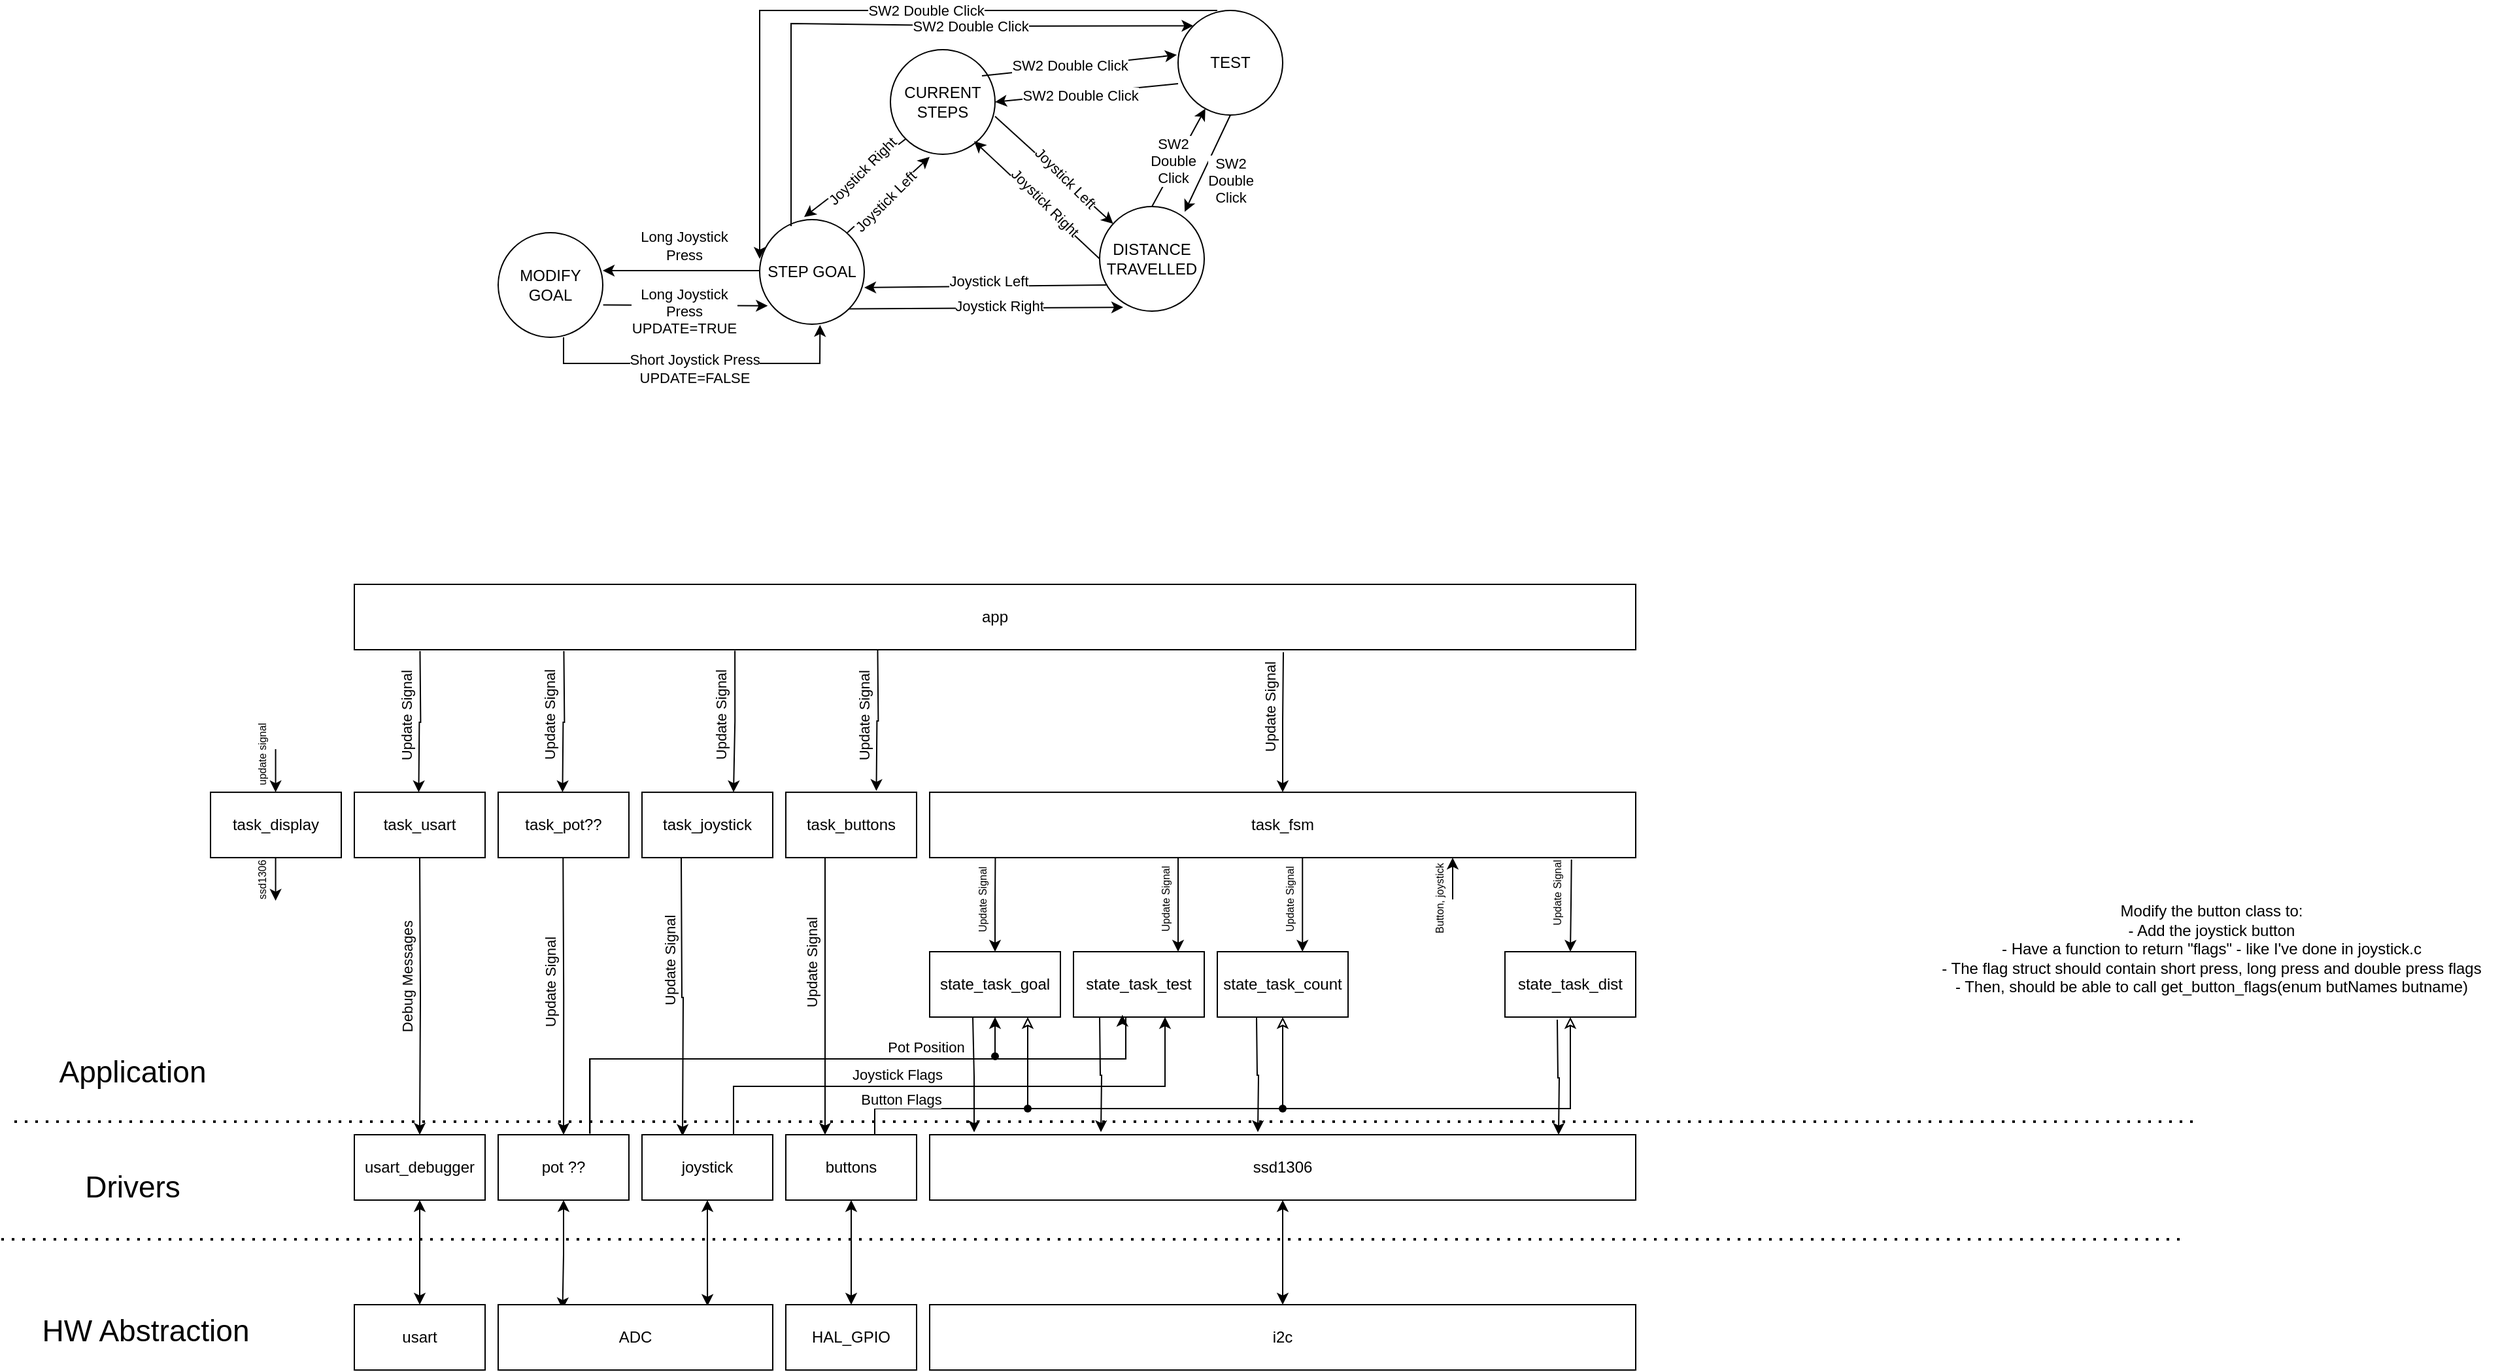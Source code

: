 <mxfile version="26.2.9">
  <diagram name="Page-1" id="LputnrfcXQccIIowQQMe">
    <mxGraphModel dx="1758" dy="1746" grid="1" gridSize="10" guides="1" tooltips="1" connect="1" arrows="1" fold="1" page="1" pageScale="1" pageWidth="827" pageHeight="1169" math="0" shadow="0">
      <root>
        <mxCell id="0" />
        <mxCell id="1" parent="0" />
        <mxCell id="KgOsWzzpOUB980owW0C_-1" value="app" style="rounded=0;whiteSpace=wrap;html=1;" parent="1" vertex="1">
          <mxGeometry x="-60" y="329" width="980" height="50" as="geometry" />
        </mxCell>
        <mxCell id="KgOsWzzpOUB980owW0C_-2" value="TEST" style="ellipse;whiteSpace=wrap;html=1;aspect=fixed;" parent="1" vertex="1">
          <mxGeometry x="570" y="-110" width="80" height="80" as="geometry" />
        </mxCell>
        <mxCell id="KgOsWzzpOUB980owW0C_-3" value="CURRENT&lt;br&gt;STEPS" style="ellipse;whiteSpace=wrap;html=1;aspect=fixed;" parent="1" vertex="1">
          <mxGeometry x="350" y="-80" width="80" height="80" as="geometry" />
        </mxCell>
        <mxCell id="KgOsWzzpOUB980owW0C_-4" value="STEP GOAL" style="ellipse;whiteSpace=wrap;html=1;aspect=fixed;" parent="1" vertex="1">
          <mxGeometry x="250" y="50" width="80" height="80" as="geometry" />
        </mxCell>
        <mxCell id="KgOsWzzpOUB980owW0C_-5" value="DISTANCE TRAVELLED" style="ellipse;whiteSpace=wrap;html=1;aspect=fixed;" parent="1" vertex="1">
          <mxGeometry x="510" y="40" width="80" height="80" as="geometry" />
        </mxCell>
        <mxCell id="KgOsWzzpOUB980owW0C_-6" value="" style="endArrow=classic;html=1;rounded=0;exitX=1;exitY=0.638;exitDx=0;exitDy=0;exitPerimeter=0;" parent="1" source="KgOsWzzpOUB980owW0C_-3" target="KgOsWzzpOUB980owW0C_-5" edge="1">
          <mxGeometry width="50" height="50" relative="1" as="geometry">
            <mxPoint x="430" y="-50" as="sourcePoint" />
            <mxPoint x="480" y="-100" as="targetPoint" />
          </mxGeometry>
        </mxCell>
        <mxCell id="KgOsWzzpOUB980owW0C_-25" value="Joystick Left" style="edgeLabel;html=1;align=center;verticalAlign=middle;resizable=0;points=[];rotation=45;" parent="KgOsWzzpOUB980owW0C_-6" vertex="1" connectable="0">
          <mxGeometry x="0.161" y="2" relative="1" as="geometry">
            <mxPoint as="offset" />
          </mxGeometry>
        </mxCell>
        <mxCell id="KgOsWzzpOUB980owW0C_-7" value="" style="endArrow=classic;html=1;rounded=0;exitX=0;exitY=0.5;exitDx=0;exitDy=0;" parent="1" source="KgOsWzzpOUB980owW0C_-5" edge="1">
          <mxGeometry width="50" height="50" relative="1" as="geometry">
            <mxPoint x="364" y="40" as="sourcePoint" />
            <mxPoint x="414" y="-10" as="targetPoint" />
          </mxGeometry>
        </mxCell>
        <mxCell id="KgOsWzzpOUB980owW0C_-26" value="Joystick Right" style="edgeLabel;html=1;align=center;verticalAlign=middle;resizable=0;points=[];rotation=45;" parent="KgOsWzzpOUB980owW0C_-7" vertex="1" connectable="0">
          <mxGeometry x="-0.087" y="-3" relative="1" as="geometry">
            <mxPoint as="offset" />
          </mxGeometry>
        </mxCell>
        <mxCell id="KgOsWzzpOUB980owW0C_-8" value="" style="endArrow=classic;html=1;rounded=0;exitX=0;exitY=1;exitDx=0;exitDy=0;entryX=0.425;entryY=-0.025;entryDx=0;entryDy=0;entryPerimeter=0;" parent="1" source="KgOsWzzpOUB980owW0C_-3" target="KgOsWzzpOUB980owW0C_-4" edge="1">
          <mxGeometry width="50" height="50" relative="1" as="geometry">
            <mxPoint x="356" y="50" as="sourcePoint" />
            <mxPoint x="446" y="132" as="targetPoint" />
          </mxGeometry>
        </mxCell>
        <mxCell id="KgOsWzzpOUB980owW0C_-30" value="Joystick Right" style="edgeLabel;html=1;align=center;verticalAlign=middle;resizable=0;points=[];rotation=-45;" parent="KgOsWzzpOUB980owW0C_-8" vertex="1" connectable="0">
          <mxGeometry x="-0.131" y="-2" relative="1" as="geometry">
            <mxPoint x="1" as="offset" />
          </mxGeometry>
        </mxCell>
        <mxCell id="KgOsWzzpOUB980owW0C_-9" value="" style="endArrow=classic;html=1;rounded=0;exitX=0.338;exitY=1;exitDx=0;exitDy=0;exitPerimeter=0;entryX=0.375;entryY=1.025;entryDx=0;entryDy=0;entryPerimeter=0;" parent="1" target="KgOsWzzpOUB980owW0C_-3" edge="1">
          <mxGeometry width="50" height="50" relative="1" as="geometry">
            <mxPoint x="317.04" y="60" as="sourcePoint" />
            <mxPoint x="270" y="140" as="targetPoint" />
          </mxGeometry>
        </mxCell>
        <mxCell id="KgOsWzzpOUB980owW0C_-29" value="Joystick Left" style="edgeLabel;html=1;align=center;verticalAlign=middle;resizable=0;points=[];rotation=-45;" parent="KgOsWzzpOUB980owW0C_-9" vertex="1" connectable="0">
          <mxGeometry x="-0.122" y="-2" relative="1" as="geometry">
            <mxPoint as="offset" />
          </mxGeometry>
        </mxCell>
        <mxCell id="KgOsWzzpOUB980owW0C_-10" value="" style="endArrow=classic;html=1;rounded=0;exitX=0;exitY=0.5;exitDx=0;exitDy=0;entryX=1;entryY=0.65;entryDx=0;entryDy=0;entryPerimeter=0;" parent="1" target="KgOsWzzpOUB980owW0C_-4" edge="1">
          <mxGeometry width="50" height="50" relative="1" as="geometry">
            <mxPoint x="516" y="100" as="sourcePoint" />
            <mxPoint x="420" y="10" as="targetPoint" />
          </mxGeometry>
        </mxCell>
        <mxCell id="KgOsWzzpOUB980owW0C_-27" value="Joystick Left" style="edgeLabel;html=1;align=center;verticalAlign=middle;resizable=0;points=[];" parent="KgOsWzzpOUB980owW0C_-10" vertex="1" connectable="0">
          <mxGeometry x="-0.022" y="-4" relative="1" as="geometry">
            <mxPoint as="offset" />
          </mxGeometry>
        </mxCell>
        <mxCell id="KgOsWzzpOUB980owW0C_-11" value="" style="endArrow=classic;html=1;rounded=0;exitX=1;exitY=1;exitDx=0;exitDy=0;entryX=0.225;entryY=0.963;entryDx=0;entryDy=0;entryPerimeter=0;" parent="1" source="KgOsWzzpOUB980owW0C_-4" target="KgOsWzzpOUB980owW0C_-5" edge="1">
          <mxGeometry width="50" height="50" relative="1" as="geometry">
            <mxPoint x="630" y="200" as="sourcePoint" />
            <mxPoint x="534" y="110" as="targetPoint" />
          </mxGeometry>
        </mxCell>
        <mxCell id="KgOsWzzpOUB980owW0C_-28" value="Joystick Right" style="edgeLabel;html=1;align=center;verticalAlign=middle;resizable=0;points=[];" parent="KgOsWzzpOUB980owW0C_-11" vertex="1" connectable="0">
          <mxGeometry x="0.094" y="2" relative="1" as="geometry">
            <mxPoint as="offset" />
          </mxGeometry>
        </mxCell>
        <mxCell id="KgOsWzzpOUB980owW0C_-12" value="" style="endArrow=classic;html=1;rounded=0;entryX=-0.012;entryY=0.425;entryDx=0;entryDy=0;entryPerimeter=0;" parent="1" target="KgOsWzzpOUB980owW0C_-2" edge="1">
          <mxGeometry width="50" height="50" relative="1" as="geometry">
            <mxPoint x="420" y="-60" as="sourcePoint" />
            <mxPoint x="470" y="-110" as="targetPoint" />
          </mxGeometry>
        </mxCell>
        <mxCell id="KgOsWzzpOUB980owW0C_-21" value="SW2 Double Click" style="edgeLabel;html=1;align=center;verticalAlign=middle;resizable=0;points=[];" parent="KgOsWzzpOUB980owW0C_-12" vertex="1" connectable="0">
          <mxGeometry x="-0.1" y="1" relative="1" as="geometry">
            <mxPoint as="offset" />
          </mxGeometry>
        </mxCell>
        <mxCell id="KgOsWzzpOUB980owW0C_-13" value="" style="endArrow=classic;html=1;rounded=0;entryX=1;entryY=0.5;entryDx=0;entryDy=0;" parent="1" target="KgOsWzzpOUB980owW0C_-3" edge="1">
          <mxGeometry width="50" height="50" relative="1" as="geometry">
            <mxPoint x="570" y="-54" as="sourcePoint" />
            <mxPoint x="719" y="-70" as="targetPoint" />
          </mxGeometry>
        </mxCell>
        <mxCell id="KgOsWzzpOUB980owW0C_-22" value="SW2 Double Click" style="edgeLabel;html=1;align=center;verticalAlign=middle;resizable=0;points=[];" parent="KgOsWzzpOUB980owW0C_-13" vertex="1" connectable="0">
          <mxGeometry x="0.072" relative="1" as="geometry">
            <mxPoint y="1" as="offset" />
          </mxGeometry>
        </mxCell>
        <mxCell id="KgOsWzzpOUB980owW0C_-14" value="" style="endArrow=classic;html=1;rounded=0;" parent="1" target="KgOsWzzpOUB980owW0C_-2" edge="1">
          <mxGeometry width="50" height="50" relative="1" as="geometry">
            <mxPoint x="550" y="40" as="sourcePoint" />
            <mxPoint x="699" y="24" as="targetPoint" />
          </mxGeometry>
        </mxCell>
        <mxCell id="KgOsWzzpOUB980owW0C_-24" value="SW2&lt;div&gt;Double&lt;/div&gt;&lt;div&gt;Click&lt;/div&gt;" style="edgeLabel;html=1;align=center;verticalAlign=middle;resizable=0;points=[];" parent="KgOsWzzpOUB980owW0C_-14" vertex="1" connectable="0">
          <mxGeometry x="-0.1" y="3" relative="1" as="geometry">
            <mxPoint as="offset" />
          </mxGeometry>
        </mxCell>
        <mxCell id="KgOsWzzpOUB980owW0C_-15" value="" style="endArrow=classic;html=1;rounded=0;entryX=0.813;entryY=0.05;entryDx=0;entryDy=0;entryPerimeter=0;exitX=0.5;exitY=1;exitDx=0;exitDy=0;" parent="1" source="KgOsWzzpOUB980owW0C_-2" target="KgOsWzzpOUB980owW0C_-5" edge="1">
          <mxGeometry width="50" height="50" relative="1" as="geometry">
            <mxPoint x="720" y="12" as="sourcePoint" />
            <mxPoint x="580" y="26" as="targetPoint" />
          </mxGeometry>
        </mxCell>
        <mxCell id="KgOsWzzpOUB980owW0C_-23" value="SW2&lt;div&gt;Double&lt;/div&gt;&lt;div&gt;Click&lt;/div&gt;" style="edgeLabel;html=1;align=center;verticalAlign=middle;resizable=0;points=[];" parent="KgOsWzzpOUB980owW0C_-15" vertex="1" connectable="0">
          <mxGeometry x="-0.203" y="-1" relative="1" as="geometry">
            <mxPoint x="15" y="21" as="offset" />
          </mxGeometry>
        </mxCell>
        <mxCell id="KgOsWzzpOUB980owW0C_-17" value="" style="endArrow=classic;html=1;rounded=0;entryX=0;entryY=0;entryDx=0;entryDy=0;exitX=0.3;exitY=0.063;exitDx=0;exitDy=0;exitPerimeter=0;" parent="1" source="KgOsWzzpOUB980owW0C_-4" target="KgOsWzzpOUB980owW0C_-2" edge="1">
          <mxGeometry width="50" height="50" relative="1" as="geometry">
            <mxPoint x="260" y="60" as="sourcePoint" />
            <mxPoint x="310" y="10" as="targetPoint" />
            <Array as="points">
              <mxPoint x="274" y="-100" />
              <mxPoint x="430" y="-98" />
            </Array>
          </mxGeometry>
        </mxCell>
        <mxCell id="KgOsWzzpOUB980owW0C_-20" value="SW2 Double Click" style="edgeLabel;html=1;align=center;verticalAlign=middle;resizable=0;points=[];" parent="KgOsWzzpOUB980owW0C_-17" vertex="1" connectable="0">
          <mxGeometry x="0.262" relative="1" as="geometry">
            <mxPoint as="offset" />
          </mxGeometry>
        </mxCell>
        <mxCell id="KgOsWzzpOUB980owW0C_-18" value="" style="endArrow=classic;html=1;rounded=0;entryX=0;entryY=0.375;entryDx=0;entryDy=0;entryPerimeter=0;" parent="1" target="KgOsWzzpOUB980owW0C_-4" edge="1">
          <mxGeometry width="50" height="50" relative="1" as="geometry">
            <mxPoint x="600" y="-110" as="sourcePoint" />
            <mxPoint x="650" y="-160" as="targetPoint" />
            <Array as="points">
              <mxPoint x="250" y="-110" />
            </Array>
          </mxGeometry>
        </mxCell>
        <mxCell id="KgOsWzzpOUB980owW0C_-19" value="SW2 Double Click" style="edgeLabel;html=1;align=center;verticalAlign=middle;resizable=0;points=[];" parent="KgOsWzzpOUB980owW0C_-18" vertex="1" connectable="0">
          <mxGeometry x="-0.175" relative="1" as="geometry">
            <mxPoint as="offset" />
          </mxGeometry>
        </mxCell>
        <mxCell id="KgOsWzzpOUB980owW0C_-61" style="edgeStyle=orthogonalEdgeStyle;rounded=0;orthogonalLoop=1;jettySize=auto;html=1;" parent="1" source="KgOsWzzpOUB980owW0C_-32" target="KgOsWzzpOUB980owW0C_-60" edge="1">
          <mxGeometry relative="1" as="geometry">
            <Array as="points">
              <mxPoint x="300" y="588.05" />
              <mxPoint x="300" y="588.05" />
            </Array>
          </mxGeometry>
        </mxCell>
        <mxCell id="KgOsWzzpOUB980owW0C_-103" value="Update Signal" style="edgeLabel;html=1;align=center;verticalAlign=middle;resizable=0;points=[];rotation=-90;" parent="KgOsWzzpOUB980owW0C_-61" vertex="1" connectable="0">
          <mxGeometry x="0.023" y="-3" relative="1" as="geometry">
            <mxPoint x="-7" y="-28" as="offset" />
          </mxGeometry>
        </mxCell>
        <mxCell id="KgOsWzzpOUB980owW0C_-32" value="task_buttons" style="rounded=0;whiteSpace=wrap;html=1;" parent="1" vertex="1">
          <mxGeometry x="270" y="488.05" width="100" height="50" as="geometry" />
        </mxCell>
        <mxCell id="KgOsWzzpOUB980owW0C_-127" style="edgeStyle=orthogonalEdgeStyle;rounded=0;orthogonalLoop=1;jettySize=auto;html=1;endArrow=none;endFill=1;startArrow=classic;startFill=0;exitX=0.75;exitY=1;exitDx=0;exitDy=0;" parent="1" source="KgOsWzzpOUB980owW0C_-75" edge="1">
          <mxGeometry relative="1" as="geometry">
            <mxPoint x="340" y="730" as="targetPoint" />
            <mxPoint x="650" y="620" as="sourcePoint" />
            <Array as="points">
              <mxPoint x="455" y="730" />
            </Array>
          </mxGeometry>
        </mxCell>
        <mxCell id="KgOsWzzpOUB980owW0C_-59" style="edgeStyle=orthogonalEdgeStyle;rounded=0;orthogonalLoop=1;jettySize=auto;html=1;" parent="1" edge="1">
          <mxGeometry relative="1" as="geometry">
            <mxPoint x="190" y="538.05" as="sourcePoint" />
            <mxPoint x="191" y="751" as="targetPoint" />
          </mxGeometry>
        </mxCell>
        <mxCell id="KgOsWzzpOUB980owW0C_-101" value="Update Signal" style="edgeLabel;html=1;align=center;verticalAlign=middle;resizable=0;points=[];rotation=-90;" parent="KgOsWzzpOUB980owW0C_-59" vertex="1" connectable="0">
          <mxGeometry x="0.275" y="-2" relative="1" as="geometry">
            <mxPoint x="-8" y="-56" as="offset" />
          </mxGeometry>
        </mxCell>
        <mxCell id="KgOsWzzpOUB980owW0C_-38" value="task_joystick" style="rounded=0;whiteSpace=wrap;html=1;" parent="1" vertex="1">
          <mxGeometry x="160" y="488.05" width="100" height="50" as="geometry" />
        </mxCell>
        <mxCell id="KgOsWzzpOUB980owW0C_-39" value="task&lt;span style=&quot;background-color: transparent; color: light-dark(rgb(0, 0, 0), rgb(255, 255, 255));&quot;&gt;_usart&lt;/span&gt;" style="rounded=0;whiteSpace=wrap;html=1;" parent="1" vertex="1">
          <mxGeometry x="-60" y="488.05" width="100" height="50" as="geometry" />
        </mxCell>
        <mxCell id="KgOsWzzpOUB980owW0C_-40" value="task_fsm" style="rounded=0;whiteSpace=wrap;html=1;" parent="1" vertex="1">
          <mxGeometry x="380" y="488.05" width="540" height="50" as="geometry" />
        </mxCell>
        <mxCell id="KgOsWzzpOUB980owW0C_-41" value="MODIFY&lt;div&gt;GOAL&lt;/div&gt;" style="ellipse;whiteSpace=wrap;html=1;aspect=fixed;" parent="1" vertex="1">
          <mxGeometry x="50" y="60" width="80" height="80" as="geometry" />
        </mxCell>
        <mxCell id="KgOsWzzpOUB980owW0C_-42" value="" style="endArrow=classic;html=1;rounded=0;exitX=0;exitY=0.5;exitDx=0;exitDy=0;" parent="1" edge="1">
          <mxGeometry width="50" height="50" relative="1" as="geometry">
            <mxPoint x="250" y="89" as="sourcePoint" />
            <mxPoint x="130" y="89" as="targetPoint" />
          </mxGeometry>
        </mxCell>
        <mxCell id="KgOsWzzpOUB980owW0C_-43" value="Long Joystick&lt;div&gt;Press&lt;/div&gt;" style="edgeLabel;html=1;align=center;verticalAlign=middle;resizable=0;points=[];" parent="KgOsWzzpOUB980owW0C_-42" vertex="1" connectable="0">
          <mxGeometry x="-0.022" y="-4" relative="1" as="geometry">
            <mxPoint y="-15" as="offset" />
          </mxGeometry>
        </mxCell>
        <mxCell id="KgOsWzzpOUB980owW0C_-44" value="" style="endArrow=classic;html=1;rounded=0;exitX=1.004;exitY=0.691;exitDx=0;exitDy=0;entryX=0.077;entryY=0.824;entryDx=0;entryDy=0;entryPerimeter=0;exitPerimeter=0;" parent="1" source="KgOsWzzpOUB980owW0C_-41" target="KgOsWzzpOUB980owW0C_-4" edge="1">
          <mxGeometry width="50" height="50" relative="1" as="geometry">
            <mxPoint x="250" y="150" as="sourcePoint" />
            <mxPoint x="130" y="150" as="targetPoint" />
          </mxGeometry>
        </mxCell>
        <mxCell id="KgOsWzzpOUB980owW0C_-45" value="Long Joystick&lt;div&gt;Press&lt;/div&gt;&lt;div&gt;UPDATE=TRUE&lt;/div&gt;" style="edgeLabel;html=1;align=center;verticalAlign=middle;resizable=0;points=[];" parent="KgOsWzzpOUB980owW0C_-44" vertex="1" connectable="0">
          <mxGeometry x="-0.022" y="-4" relative="1" as="geometry">
            <mxPoint as="offset" />
          </mxGeometry>
        </mxCell>
        <mxCell id="KgOsWzzpOUB980owW0C_-46" value="" style="endArrow=classic;html=1;rounded=0;exitX=1.004;exitY=0.691;exitDx=0;exitDy=0;entryX=0.577;entryY=1.007;entryDx=0;entryDy=0;entryPerimeter=0;exitPerimeter=0;" parent="1" target="KgOsWzzpOUB980owW0C_-4" edge="1">
          <mxGeometry width="50" height="50" relative="1" as="geometry">
            <mxPoint x="100" y="140" as="sourcePoint" />
            <mxPoint x="226" y="141" as="targetPoint" />
            <Array as="points">
              <mxPoint x="100" y="160" />
              <mxPoint x="296" y="160" />
            </Array>
          </mxGeometry>
        </mxCell>
        <mxCell id="KgOsWzzpOUB980owW0C_-47" value="Short Joystick Press&lt;div&gt;UPDATE=FALSE&lt;/div&gt;" style="edgeLabel;html=1;align=center;verticalAlign=middle;resizable=0;points=[];" parent="KgOsWzzpOUB980owW0C_-46" vertex="1" connectable="0">
          <mxGeometry x="-0.022" y="-4" relative="1" as="geometry">
            <mxPoint as="offset" />
          </mxGeometry>
        </mxCell>
        <mxCell id="KgOsWzzpOUB980owW0C_-55" value="ssd1306" style="rounded=0;whiteSpace=wrap;html=1;" parent="1" vertex="1">
          <mxGeometry x="380" y="750" width="540" height="50" as="geometry" />
        </mxCell>
        <mxCell id="KgOsWzzpOUB980owW0C_-89" style="edgeStyle=orthogonalEdgeStyle;rounded=0;orthogonalLoop=1;jettySize=auto;html=1;startArrow=classic;startFill=1;" parent="1" source="KgOsWzzpOUB980owW0C_-56" edge="1">
          <mxGeometry relative="1" as="geometry">
            <mxPoint x="210.083" y="881" as="targetPoint" />
          </mxGeometry>
        </mxCell>
        <mxCell id="KgOsWzzpOUB980owW0C_-56" value="joystick" style="rounded=0;whiteSpace=wrap;html=1;" parent="1" vertex="1">
          <mxGeometry x="160" y="750" width="100" height="50" as="geometry" />
        </mxCell>
        <mxCell id="KgOsWzzpOUB980owW0C_-88" style="edgeStyle=orthogonalEdgeStyle;rounded=0;orthogonalLoop=1;jettySize=auto;html=1;startArrow=classic;startFill=1;" parent="1" source="KgOsWzzpOUB980owW0C_-57" edge="1">
          <mxGeometry relative="1" as="geometry">
            <mxPoint x="99.25" y="883.5" as="targetPoint" />
          </mxGeometry>
        </mxCell>
        <mxCell id="KgOsWzzpOUB980owW0C_-57" value="pot ??" style="rounded=0;whiteSpace=wrap;html=1;" parent="1" vertex="1">
          <mxGeometry x="50" y="750" width="100" height="50" as="geometry" />
        </mxCell>
        <mxCell id="KgOsWzzpOUB980owW0C_-90" style="edgeStyle=orthogonalEdgeStyle;rounded=0;orthogonalLoop=1;jettySize=auto;html=1;entryX=0.5;entryY=0;entryDx=0;entryDy=0;startArrow=classic;startFill=1;" parent="1" source="KgOsWzzpOUB980owW0C_-60" target="KgOsWzzpOUB980owW0C_-86" edge="1">
          <mxGeometry relative="1" as="geometry" />
        </mxCell>
        <mxCell id="KgOsWzzpOUB980owW0C_-60" value="buttons" style="rounded=0;whiteSpace=wrap;html=1;" parent="1" vertex="1">
          <mxGeometry x="270" y="750" width="100" height="50" as="geometry" />
        </mxCell>
        <mxCell id="KgOsWzzpOUB980owW0C_-62" style="edgeStyle=orthogonalEdgeStyle;rounded=0;orthogonalLoop=1;jettySize=auto;html=1;entryX=0.093;entryY=1;entryDx=0;entryDy=0;entryPerimeter=0;endArrow=none;startFill=1;startArrow=classic;exitX=0.5;exitY=0;exitDx=0;exitDy=0;" parent="1" source="KgOsWzzpOUB980owW0C_-75" target="KgOsWzzpOUB980owW0C_-40" edge="1">
          <mxGeometry relative="1" as="geometry">
            <mxPoint x="430.04" y="568.05" as="sourcePoint" />
          </mxGeometry>
        </mxCell>
        <mxCell id="KgOsWzzpOUB980owW0C_-69" value="Update Signal" style="edgeLabel;html=1;align=center;verticalAlign=middle;resizable=0;points=[];fontSize=8;rotation=-90;" parent="KgOsWzzpOUB980owW0C_-62" vertex="1" connectable="0">
          <mxGeometry x="0.972" y="1" relative="1" as="geometry">
            <mxPoint x="-9" y="31" as="offset" />
          </mxGeometry>
        </mxCell>
        <mxCell id="KgOsWzzpOUB980owW0C_-67" style="edgeStyle=orthogonalEdgeStyle;rounded=0;orthogonalLoop=1;jettySize=auto;html=1;entryX=0.909;entryY=1.029;entryDx=0;entryDy=0;entryPerimeter=0;endArrow=none;startFill=1;startArrow=classic;exitX=0.5;exitY=0;exitDx=0;exitDy=0;" parent="1" target="KgOsWzzpOUB980owW0C_-40" edge="1">
          <mxGeometry relative="1" as="geometry">
            <mxPoint x="870" y="610" as="sourcePoint" />
          </mxGeometry>
        </mxCell>
        <mxCell id="KgOsWzzpOUB980owW0C_-74" value="Update Signal" style="edgeLabel;html=1;align=center;verticalAlign=middle;resizable=0;points=[];fontSize=8;rotation=-90;" parent="KgOsWzzpOUB980owW0C_-67" vertex="1" connectable="0">
          <mxGeometry x="0.264" y="1" relative="1" as="geometry">
            <mxPoint x="-10" as="offset" />
          </mxGeometry>
        </mxCell>
        <mxCell id="KgOsWzzpOUB980owW0C_-77" style="edgeStyle=orthogonalEdgeStyle;rounded=0;orthogonalLoop=1;jettySize=auto;html=1;entryX=0.5;entryY=0;entryDx=0;entryDy=0;" parent="1" target="KgOsWzzpOUB980owW0C_-57" edge="1">
          <mxGeometry relative="1" as="geometry">
            <mxPoint x="99.64" y="538.05" as="sourcePoint" />
            <mxPoint x="99.64" y="708.05" as="targetPoint" />
            <Array as="points" />
          </mxGeometry>
        </mxCell>
        <mxCell id="KgOsWzzpOUB980owW0C_-97" value="Update Signal" style="edgeLabel;html=1;align=center;verticalAlign=middle;resizable=0;points=[];rotation=-90;" parent="KgOsWzzpOUB980owW0C_-77" vertex="1" connectable="0">
          <mxGeometry x="-0.267" relative="1" as="geometry">
            <mxPoint x="-10" y="18" as="offset" />
          </mxGeometry>
        </mxCell>
        <mxCell id="KgOsWzzpOUB980owW0C_-126" style="edgeStyle=orthogonalEdgeStyle;rounded=0;orthogonalLoop=1;jettySize=auto;html=1;endArrow=none;endFill=1;startArrow=classic;startFill=1;entryX=0.702;entryY=-0.016;entryDx=0;entryDy=0;entryPerimeter=0;exitX=0.5;exitY=1;exitDx=0;exitDy=0;" parent="1" source="KgOsWzzpOUB980owW0C_-75" target="KgOsWzzpOUB980owW0C_-57" edge="1">
          <mxGeometry relative="1" as="geometry">
            <mxPoint x="230" y="690" as="targetPoint" />
            <mxPoint x="430" y="620" as="sourcePoint" />
            <Array as="points">
              <mxPoint x="430" y="692" />
              <mxPoint x="120" y="692" />
            </Array>
          </mxGeometry>
        </mxCell>
        <mxCell id="KgOsWzzpOUB980owW0C_-75" value="state_task_goal" style="rounded=0;whiteSpace=wrap;html=1;" parent="1" vertex="1">
          <mxGeometry x="380" y="610" width="100" height="50" as="geometry" />
        </mxCell>
        <mxCell id="KgOsWzzpOUB980owW0C_-87" style="edgeStyle=orthogonalEdgeStyle;rounded=0;orthogonalLoop=1;jettySize=auto;html=1;entryX=0.5;entryY=0;entryDx=0;entryDy=0;startArrow=classic;startFill=1;" parent="1" source="KgOsWzzpOUB980owW0C_-82" target="KgOsWzzpOUB980owW0C_-83" edge="1">
          <mxGeometry relative="1" as="geometry" />
        </mxCell>
        <mxCell id="KgOsWzzpOUB980owW0C_-82" value="usart_debugger" style="rounded=0;whiteSpace=wrap;html=1;" parent="1" vertex="1">
          <mxGeometry x="-60" y="750" width="100" height="50" as="geometry" />
        </mxCell>
        <mxCell id="KgOsWzzpOUB980owW0C_-83" value="usart" style="rounded=0;whiteSpace=wrap;html=1;" parent="1" vertex="1">
          <mxGeometry x="-60" y="880" width="100" height="50" as="geometry" />
        </mxCell>
        <mxCell id="KgOsWzzpOUB980owW0C_-84" value="ADC" style="rounded=0;whiteSpace=wrap;html=1;" parent="1" vertex="1">
          <mxGeometry x="50" y="880" width="210" height="50" as="geometry" />
        </mxCell>
        <mxCell id="KgOsWzzpOUB980owW0C_-86" value="HAL_GPIO" style="rounded=0;whiteSpace=wrap;html=1;" parent="1" vertex="1">
          <mxGeometry x="270" y="880" width="100" height="50" as="geometry" />
        </mxCell>
        <mxCell id="KgOsWzzpOUB980owW0C_-94" style="edgeStyle=orthogonalEdgeStyle;rounded=0;orthogonalLoop=1;jettySize=auto;html=1;entryX=0.5;entryY=0;entryDx=0;entryDy=0;" parent="1" target="KgOsWzzpOUB980owW0C_-82" edge="1">
          <mxGeometry relative="1" as="geometry">
            <mxPoint x="-10" y="538.05" as="sourcePoint" />
            <mxPoint x="-10" y="708.05" as="targetPoint" />
            <Array as="points" />
          </mxGeometry>
        </mxCell>
        <mxCell id="KgOsWzzpOUB980owW0C_-96" value="Debug Messages" style="edgeLabel;html=1;align=center;verticalAlign=middle;resizable=0;points=[];rotation=-90;" parent="KgOsWzzpOUB980owW0C_-94" vertex="1" connectable="0">
          <mxGeometry x="-0.454" y="2" relative="1" as="geometry">
            <mxPoint x="-12" y="34" as="offset" />
          </mxGeometry>
        </mxCell>
        <mxCell id="KgOsWzzpOUB980owW0C_-110" style="edgeStyle=orthogonalEdgeStyle;rounded=0;orthogonalLoop=1;jettySize=auto;html=1;entryX=0.275;entryY=1.014;entryDx=0;entryDy=0;entryPerimeter=0;exitX=0.297;exitY=1.014;exitDx=0;exitDy=0;exitPerimeter=0;" parent="1" source="KgOsWzzpOUB980owW0C_-1" edge="1">
          <mxGeometry relative="1" as="geometry">
            <mxPoint x="230.5" y="596.4" as="sourcePoint" />
            <mxPoint x="230" y="488.05" as="targetPoint" />
          </mxGeometry>
        </mxCell>
        <mxCell id="KgOsWzzpOUB980owW0C_-118" value="Update Signal" style="edgeLabel;html=1;align=center;verticalAlign=middle;resizable=0;points=[];rotation=-90;" parent="KgOsWzzpOUB980owW0C_-110" vertex="1" connectable="0">
          <mxGeometry x="0.115" y="2" relative="1" as="geometry">
            <mxPoint x="-12" y="-10" as="offset" />
          </mxGeometry>
        </mxCell>
        <mxCell id="KgOsWzzpOUB980owW0C_-112" style="edgeStyle=orthogonalEdgeStyle;rounded=0;orthogonalLoop=1;jettySize=auto;html=1;entryX=0.275;entryY=1.014;entryDx=0;entryDy=0;entryPerimeter=0;exitX=0.297;exitY=1.014;exitDx=0;exitDy=0;exitPerimeter=0;" parent="1" edge="1">
          <mxGeometry relative="1" as="geometry">
            <mxPoint x="340.23" y="379" as="sourcePoint" />
            <mxPoint x="339.23" y="487.05" as="targetPoint" />
          </mxGeometry>
        </mxCell>
        <mxCell id="KgOsWzzpOUB980owW0C_-121" value="Update Signal" style="edgeLabel;html=1;align=center;verticalAlign=middle;resizable=0;points=[];rotation=-90;" parent="KgOsWzzpOUB980owW0C_-112" vertex="1" connectable="0">
          <mxGeometry x="-0.141" relative="1" as="geometry">
            <mxPoint x="-11" y="4" as="offset" />
          </mxGeometry>
        </mxCell>
        <mxCell id="KgOsWzzpOUB980owW0C_-113" style="edgeStyle=orthogonalEdgeStyle;rounded=0;orthogonalLoop=1;jettySize=auto;html=1;entryX=0.275;entryY=1.014;entryDx=0;entryDy=0;entryPerimeter=0;exitX=0.297;exitY=1.014;exitDx=0;exitDy=0;exitPerimeter=0;" parent="1" edge="1">
          <mxGeometry relative="1" as="geometry">
            <mxPoint x="100.22" y="380" as="sourcePoint" />
            <mxPoint x="99.22" y="488.05" as="targetPoint" />
          </mxGeometry>
        </mxCell>
        <mxCell id="KgOsWzzpOUB980owW0C_-116" value="Update Signal" style="edgeLabel;html=1;align=center;verticalAlign=middle;resizable=0;points=[];rotation=-90;" parent="KgOsWzzpOUB980owW0C_-113" vertex="1" connectable="0">
          <mxGeometry x="-0.243" y="4" relative="1" as="geometry">
            <mxPoint x="-15" y="8" as="offset" />
          </mxGeometry>
        </mxCell>
        <mxCell id="KgOsWzzpOUB980owW0C_-114" style="edgeStyle=orthogonalEdgeStyle;rounded=0;orthogonalLoop=1;jettySize=auto;html=1;entryX=0.275;entryY=1.014;entryDx=0;entryDy=0;entryPerimeter=0;exitX=0.297;exitY=1.014;exitDx=0;exitDy=0;exitPerimeter=0;" parent="1" edge="1">
          <mxGeometry relative="1" as="geometry">
            <mxPoint x="-9.78" y="380" as="sourcePoint" />
            <mxPoint x="-10.78" y="488.05" as="targetPoint" />
          </mxGeometry>
        </mxCell>
        <mxCell id="KgOsWzzpOUB980owW0C_-115" value="Update Signal" style="edgeLabel;html=1;align=center;verticalAlign=middle;resizable=0;points=[];rotation=-90;" parent="KgOsWzzpOUB980owW0C_-114" vertex="1" connectable="0">
          <mxGeometry x="-0.303" y="1" relative="1" as="geometry">
            <mxPoint x="-12" y="12" as="offset" />
          </mxGeometry>
        </mxCell>
        <mxCell id="KgOsWzzpOUB980owW0C_-122" style="edgeStyle=orthogonalEdgeStyle;rounded=0;orthogonalLoop=1;jettySize=auto;html=1;entryX=0.725;entryY=1.037;entryDx=0;entryDy=0;entryPerimeter=0;endArrow=none;startFill=1;startArrow=classic;" parent="1" source="KgOsWzzpOUB980owW0C_-40" target="KgOsWzzpOUB980owW0C_-1" edge="1">
          <mxGeometry relative="1" as="geometry" />
        </mxCell>
        <mxCell id="KgOsWzzpOUB980owW0C_-123" value="Update Signal" style="edgeLabel;html=1;align=center;verticalAlign=middle;resizable=0;points=[];rotation=-90;" parent="KgOsWzzpOUB980owW0C_-122" vertex="1" connectable="0">
          <mxGeometry x="0.204" y="1" relative="1" as="geometry">
            <mxPoint x="-9" as="offset" />
          </mxGeometry>
        </mxCell>
        <mxCell id="KgOsWzzpOUB980owW0C_-128" value="state_task_dist" style="rounded=0;whiteSpace=wrap;html=1;" parent="1" vertex="1">
          <mxGeometry x="820" y="610" width="100" height="50" as="geometry" />
        </mxCell>
        <mxCell id="KgOsWzzpOUB980owW0C_-132" style="edgeStyle=orthogonalEdgeStyle;rounded=0;orthogonalLoop=1;jettySize=auto;html=1;entryX=0.093;entryY=1;entryDx=0;entryDy=0;entryPerimeter=0;endArrow=none;startFill=1;startArrow=classic;exitX=0.5;exitY=0;exitDx=0;exitDy=0;" parent="1" edge="1">
          <mxGeometry relative="1" as="geometry">
            <mxPoint x="570" y="610" as="sourcePoint" />
            <mxPoint x="570" y="538" as="targetPoint" />
          </mxGeometry>
        </mxCell>
        <mxCell id="KgOsWzzpOUB980owW0C_-133" value="Update Signal" style="edgeLabel;html=1;align=center;verticalAlign=middle;resizable=0;points=[];fontSize=8;rotation=-90;" parent="KgOsWzzpOUB980owW0C_-132" vertex="1" connectable="0">
          <mxGeometry x="0.972" y="1" relative="1" as="geometry">
            <mxPoint x="-9" y="31" as="offset" />
          </mxGeometry>
        </mxCell>
        <mxCell id="KgOsWzzpOUB980owW0C_-138" style="edgeStyle=orthogonalEdgeStyle;rounded=0;orthogonalLoop=1;jettySize=auto;html=1;entryX=0.093;entryY=1;entryDx=0;entryDy=0;entryPerimeter=0;endArrow=none;startFill=1;startArrow=classic;exitX=0.5;exitY=0;exitDx=0;exitDy=0;" parent="1" edge="1">
          <mxGeometry relative="1" as="geometry">
            <mxPoint x="665.13" y="610" as="sourcePoint" />
            <mxPoint x="665.13" y="538" as="targetPoint" />
          </mxGeometry>
        </mxCell>
        <mxCell id="KgOsWzzpOUB980owW0C_-139" value="Update Signal" style="edgeLabel;html=1;align=center;verticalAlign=middle;resizable=0;points=[];fontSize=8;rotation=-90;" parent="KgOsWzzpOUB980owW0C_-138" vertex="1" connectable="0">
          <mxGeometry x="0.972" y="1" relative="1" as="geometry">
            <mxPoint x="-9" y="31" as="offset" />
          </mxGeometry>
        </mxCell>
        <mxCell id="KgOsWzzpOUB980owW0C_-145" style="edgeStyle=orthogonalEdgeStyle;rounded=0;orthogonalLoop=1;jettySize=auto;html=1;endArrow=none;endFill=1;startArrow=classic;startFill=0;exitX=0.5;exitY=1;exitDx=0;exitDy=0;" parent="1" source="KgOsWzzpOUB980owW0C_-128" edge="1">
          <mxGeometry relative="1" as="geometry">
            <mxPoint x="340" y="730" as="targetPoint" />
            <mxPoint x="540.04" y="660" as="sourcePoint" />
            <Array as="points">
              <mxPoint x="650" y="730" />
              <mxPoint x="340" y="730" />
            </Array>
          </mxGeometry>
        </mxCell>
        <mxCell id="KgOsWzzpOUB980owW0C_-148" value="state_task_test" style="rounded=0;whiteSpace=wrap;html=1;" parent="1" vertex="1">
          <mxGeometry x="490" y="610" width="100" height="50" as="geometry" />
        </mxCell>
        <mxCell id="KgOsWzzpOUB980owW0C_-149" value="state_task_count" style="rounded=0;whiteSpace=wrap;html=1;" parent="1" vertex="1">
          <mxGeometry x="600" y="610" width="100" height="50" as="geometry" />
        </mxCell>
        <mxCell id="KgOsWzzpOUB980owW0C_-150" style="edgeStyle=orthogonalEdgeStyle;rounded=0;orthogonalLoop=1;jettySize=auto;html=1;endArrow=none;endFill=1;startArrow=classic;startFill=1;entryX=0.7;entryY=-0.004;entryDx=0;entryDy=0;entryPerimeter=0;" parent="1" target="KgOsWzzpOUB980owW0C_-56" edge="1">
          <mxGeometry relative="1" as="geometry">
            <mxPoint x="230" y="713" as="targetPoint" />
            <mxPoint x="560" y="660" as="sourcePoint" />
            <Array as="points">
              <mxPoint x="560" y="713" />
              <mxPoint x="230" y="713" />
            </Array>
          </mxGeometry>
        </mxCell>
        <mxCell id="KgOsWzzpOUB980owW0C_-167" value="Joystick Flags" style="edgeLabel;html=1;align=center;verticalAlign=middle;resizable=0;points=[];" parent="KgOsWzzpOUB980owW0C_-150" vertex="1" connectable="0">
          <mxGeometry x="0.215" y="1" relative="1" as="geometry">
            <mxPoint x="-3" y="-10" as="offset" />
          </mxGeometry>
        </mxCell>
        <mxCell id="KgOsWzzpOUB980owW0C_-151" style="edgeStyle=orthogonalEdgeStyle;rounded=0;orthogonalLoop=1;jettySize=auto;html=1;endArrow=none;endFill=1;startArrow=classic;startFill=1;entryX=0.702;entryY=-0.016;entryDx=0;entryDy=0;entryPerimeter=0;exitX=0.374;exitY=0.965;exitDx=0;exitDy=0;exitPerimeter=0;" parent="1" source="KgOsWzzpOUB980owW0C_-148" edge="1">
          <mxGeometry relative="1" as="geometry">
            <mxPoint x="120" y="749" as="targetPoint" />
            <mxPoint x="430" y="660" as="sourcePoint" />
            <Array as="points">
              <mxPoint x="527" y="660" />
              <mxPoint x="530" y="660" />
              <mxPoint x="530" y="692" />
              <mxPoint x="120" y="692" />
            </Array>
          </mxGeometry>
        </mxCell>
        <mxCell id="KgOsWzzpOUB980owW0C_-166" value="Pot Position" style="edgeLabel;html=1;align=center;verticalAlign=middle;resizable=0;points=[];" parent="KgOsWzzpOUB980owW0C_-151" vertex="1" connectable="0">
          <mxGeometry x="-0.242" y="-3" relative="1" as="geometry">
            <mxPoint x="1" y="-6" as="offset" />
          </mxGeometry>
        </mxCell>
        <mxCell id="KgOsWzzpOUB980owW0C_-152" style="edgeStyle=orthogonalEdgeStyle;rounded=0;orthogonalLoop=1;jettySize=auto;html=1;endArrow=none;endFill=1;startArrow=classic;startFill=0;" parent="1" edge="1">
          <mxGeometry relative="1" as="geometry">
            <mxPoint x="338" y="750" as="targetPoint" />
            <mxPoint x="650" y="660" as="sourcePoint" />
            <Array as="points">
              <mxPoint x="650" y="730" />
              <mxPoint x="338" y="730" />
            </Array>
          </mxGeometry>
        </mxCell>
        <mxCell id="KgOsWzzpOUB980owW0C_-168" value="Button Flags" style="edgeLabel;html=1;align=center;verticalAlign=middle;resizable=0;points=[];" parent="KgOsWzzpOUB980owW0C_-152" vertex="1" connectable="0">
          <mxGeometry x="0.797" y="-3" relative="1" as="geometry">
            <mxPoint x="-1" y="-4" as="offset" />
          </mxGeometry>
        </mxCell>
        <mxCell id="KgOsWzzpOUB980owW0C_-153" value="i2c" style="rounded=0;whiteSpace=wrap;html=1;" parent="1" vertex="1">
          <mxGeometry x="380" y="880" width="540" height="50" as="geometry" />
        </mxCell>
        <mxCell id="KgOsWzzpOUB980owW0C_-154" style="edgeStyle=orthogonalEdgeStyle;rounded=0;orthogonalLoop=1;jettySize=auto;html=1;entryX=0.5;entryY=0;entryDx=0;entryDy=0;startArrow=classic;startFill=1;" parent="1" edge="1">
          <mxGeometry relative="1" as="geometry">
            <mxPoint x="650" y="800" as="sourcePoint" />
            <mxPoint x="650" y="880" as="targetPoint" />
          </mxGeometry>
        </mxCell>
        <mxCell id="KgOsWzzpOUB980owW0C_-155" style="edgeStyle=orthogonalEdgeStyle;rounded=0;orthogonalLoop=1;jettySize=auto;html=1;entryX=0.093;entryY=1;entryDx=0;entryDy=0;entryPerimeter=0;endArrow=none;startFill=1;startArrow=classic;exitX=0.063;exitY=-0.037;exitDx=0;exitDy=0;exitPerimeter=0;" parent="1" source="KgOsWzzpOUB980owW0C_-55" edge="1">
          <mxGeometry relative="1" as="geometry">
            <mxPoint x="413" y="732" as="sourcePoint" />
            <mxPoint x="413" y="660" as="targetPoint" />
          </mxGeometry>
        </mxCell>
        <mxCell id="KgOsWzzpOUB980owW0C_-157" style="edgeStyle=orthogonalEdgeStyle;rounded=0;orthogonalLoop=1;jettySize=auto;html=1;entryX=0.093;entryY=1;entryDx=0;entryDy=0;entryPerimeter=0;endArrow=none;startFill=1;startArrow=classic;exitX=0.063;exitY=-0.037;exitDx=0;exitDy=0;exitPerimeter=0;" parent="1" edge="1">
          <mxGeometry relative="1" as="geometry">
            <mxPoint x="511" y="748" as="sourcePoint" />
            <mxPoint x="510" y="660" as="targetPoint" />
          </mxGeometry>
        </mxCell>
        <mxCell id="KgOsWzzpOUB980owW0C_-158" style="edgeStyle=orthogonalEdgeStyle;rounded=0;orthogonalLoop=1;jettySize=auto;html=1;entryX=0.093;entryY=1;entryDx=0;entryDy=0;entryPerimeter=0;endArrow=none;startFill=1;startArrow=classic;exitX=0.063;exitY=-0.037;exitDx=0;exitDy=0;exitPerimeter=0;" parent="1" edge="1">
          <mxGeometry relative="1" as="geometry">
            <mxPoint x="631" y="748" as="sourcePoint" />
            <mxPoint x="630" y="660" as="targetPoint" />
          </mxGeometry>
        </mxCell>
        <mxCell id="KgOsWzzpOUB980owW0C_-160" style="edgeStyle=orthogonalEdgeStyle;rounded=0;orthogonalLoop=1;jettySize=auto;html=1;entryX=0.093;entryY=1;entryDx=0;entryDy=0;entryPerimeter=0;endArrow=none;startFill=1;startArrow=classic;exitX=0.063;exitY=-0.037;exitDx=0;exitDy=0;exitPerimeter=0;" parent="1" edge="1">
          <mxGeometry relative="1" as="geometry">
            <mxPoint x="861" y="750" as="sourcePoint" />
            <mxPoint x="860" y="662" as="targetPoint" />
          </mxGeometry>
        </mxCell>
        <mxCell id="KgOsWzzpOUB980owW0C_-161" value="" style="shape=waypoint;sketch=0;size=6;pointerEvents=1;points=[];fillColor=none;resizable=0;rotatable=0;perimeter=centerPerimeter;snapToPoint=1;" parent="1" vertex="1">
          <mxGeometry x="420" y="680" width="20" height="20" as="geometry" />
        </mxCell>
        <mxCell id="KgOsWzzpOUB980owW0C_-164" value="" style="shape=waypoint;sketch=0;size=6;pointerEvents=1;points=[];fillColor=none;resizable=0;rotatable=0;perimeter=centerPerimeter;snapToPoint=1;" parent="1" vertex="1">
          <mxGeometry x="640" y="720" width="20" height="20" as="geometry" />
        </mxCell>
        <mxCell id="KgOsWzzpOUB980owW0C_-165" value="" style="shape=waypoint;sketch=0;size=6;pointerEvents=1;points=[];fillColor=none;resizable=0;rotatable=0;perimeter=centerPerimeter;snapToPoint=1;" parent="1" vertex="1">
          <mxGeometry x="445" y="720" width="20" height="20" as="geometry" />
        </mxCell>
        <mxCell id="KgOsWzzpOUB980owW0C_-173" value="" style="endArrow=none;dashed=1;html=1;dashPattern=1 3;strokeWidth=2;rounded=0;" parent="1" edge="1">
          <mxGeometry width="50" height="50" relative="1" as="geometry">
            <mxPoint x="-320" y="740" as="sourcePoint" />
            <mxPoint x="1348.75" y="740" as="targetPoint" />
          </mxGeometry>
        </mxCell>
        <mxCell id="KgOsWzzpOUB980owW0C_-174" value="Drivers" style="text;html=1;align=center;verticalAlign=middle;resizable=0;points=[];autosize=1;strokeColor=none;fillColor=none;fontSize=23;" parent="1" vertex="1">
          <mxGeometry x="-280" y="770" width="100" height="40" as="geometry" />
        </mxCell>
        <mxCell id="KgOsWzzpOUB980owW0C_-175" value="" style="endArrow=none;dashed=1;html=1;dashPattern=1 3;strokeWidth=2;rounded=0;" parent="1" edge="1">
          <mxGeometry width="50" height="50" relative="1" as="geometry">
            <mxPoint x="-330" y="830" as="sourcePoint" />
            <mxPoint x="1338.75" y="830" as="targetPoint" />
          </mxGeometry>
        </mxCell>
        <mxCell id="KgOsWzzpOUB980owW0C_-176" value="Application" style="text;html=1;align=center;verticalAlign=middle;resizable=0;points=[];autosize=1;strokeColor=none;fillColor=none;fontSize=23;" parent="1" vertex="1">
          <mxGeometry x="-300" y="682" width="140" height="40" as="geometry" />
        </mxCell>
        <mxCell id="KgOsWzzpOUB980owW0C_-177" value="HW Abstraction" style="text;html=1;align=center;verticalAlign=middle;resizable=0;points=[];autosize=1;strokeColor=none;fillColor=none;fontSize=23;" parent="1" vertex="1">
          <mxGeometry x="-310" y="880" width="180" height="40" as="geometry" />
        </mxCell>
        <mxCell id="KgOsWzzpOUB980owW0C_-178" value="task_pot??" style="rounded=0;whiteSpace=wrap;html=1;" parent="1" vertex="1">
          <mxGeometry x="50" y="488.05" width="100" height="50" as="geometry" />
        </mxCell>
        <mxCell id="KgOsWzzpOUB980owW0C_-179" style="edgeStyle=orthogonalEdgeStyle;rounded=0;orthogonalLoop=1;jettySize=auto;html=1;entryX=0.093;entryY=1;entryDx=0;entryDy=0;entryPerimeter=0;endArrow=classic;startFill=0;startArrow=none;endFill=1;" parent="1" edge="1">
          <mxGeometry relative="1" as="geometry">
            <mxPoint x="780" y="570.05" as="sourcePoint" />
            <mxPoint x="780" y="538.05" as="targetPoint" />
          </mxGeometry>
        </mxCell>
        <mxCell id="KgOsWzzpOUB980owW0C_-180" value="Button, joystick" style="edgeLabel;html=1;align=center;verticalAlign=middle;resizable=0;points=[];fontSize=8;rotation=-90;" parent="KgOsWzzpOUB980owW0C_-179" vertex="1" connectable="0">
          <mxGeometry x="0.972" y="1" relative="1" as="geometry">
            <mxPoint x="-9" y="31" as="offset" />
          </mxGeometry>
        </mxCell>
        <mxCell id="X3yXGI1UgIdQFzKSIpZe-1" value="task_display" style="rounded=0;whiteSpace=wrap;html=1;" vertex="1" parent="1">
          <mxGeometry x="-170" y="488.05" width="100" height="50" as="geometry" />
        </mxCell>
        <mxCell id="X3yXGI1UgIdQFzKSIpZe-2" style="edgeStyle=orthogonalEdgeStyle;rounded=0;orthogonalLoop=1;jettySize=auto;html=1;endArrow=classic;startFill=0;startArrow=none;endFill=1;" edge="1" parent="1">
          <mxGeometry relative="1" as="geometry">
            <mxPoint x="-120.22" y="538.05" as="sourcePoint" />
            <mxPoint x="-120.22" y="571.05" as="targetPoint" />
          </mxGeometry>
        </mxCell>
        <mxCell id="X3yXGI1UgIdQFzKSIpZe-3" value="ssd1306" style="edgeLabel;html=1;align=center;verticalAlign=middle;resizable=0;points=[];fontSize=8;rotation=-90;" vertex="1" connectable="0" parent="X3yXGI1UgIdQFzKSIpZe-2">
          <mxGeometry x="0.972" y="1" relative="1" as="geometry">
            <mxPoint x="-11" y="-15" as="offset" />
          </mxGeometry>
        </mxCell>
        <mxCell id="X3yXGI1UgIdQFzKSIpZe-4" style="edgeStyle=orthogonalEdgeStyle;rounded=0;orthogonalLoop=1;jettySize=auto;html=1;endArrow=classic;startFill=0;startArrow=none;endFill=1;" edge="1" parent="1">
          <mxGeometry relative="1" as="geometry">
            <mxPoint x="-120.22" y="455.05" as="sourcePoint" />
            <mxPoint x="-120.22" y="488.05" as="targetPoint" />
          </mxGeometry>
        </mxCell>
        <mxCell id="X3yXGI1UgIdQFzKSIpZe-5" value="update signal" style="edgeLabel;html=1;align=center;verticalAlign=middle;resizable=0;points=[];fontSize=8;rotation=-90;" vertex="1" connectable="0" parent="X3yXGI1UgIdQFzKSIpZe-4">
          <mxGeometry x="0.972" y="1" relative="1" as="geometry">
            <mxPoint x="-11" y="-28" as="offset" />
          </mxGeometry>
        </mxCell>
        <mxCell id="X3yXGI1UgIdQFzKSIpZe-8" value="Modify the button class to:&lt;div&gt;- Add the joystick button&lt;/div&gt;&lt;div&gt;- Have a function to return &quot;flags&quot; - like I&#39;ve done in joystick.c&lt;/div&gt;&lt;div&gt;- The flag struct should contain short press, long press and double press flags&lt;/div&gt;&lt;div&gt;- Then, should be able to call get_button_flags(enum butNames butname)&lt;/div&gt;&lt;div&gt;&lt;br&gt;&lt;/div&gt;" style="text;html=1;align=center;verticalAlign=middle;resizable=0;points=[];autosize=1;strokeColor=none;fillColor=none;" vertex="1" parent="1">
          <mxGeometry x="1140" y="565" width="440" height="100" as="geometry" />
        </mxCell>
      </root>
    </mxGraphModel>
  </diagram>
</mxfile>
